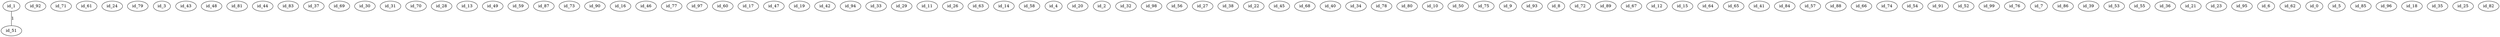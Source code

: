 graph GR{
id_1;
id_92;
id_71;
id_61;
id_24;
id_79;
id_3;
id_43;
id_48;
id_81;
id_44;
id_83;
id_37;
id_69;
id_30;
id_31;
id_70;
id_28;
id_13;
id_49;
id_59;
id_87;
id_73;
id_90;
id_16;
id_46;
id_77;
id_97;
id_60;
id_17;
id_47;
id_19;
id_42;
id_94;
id_33;
id_29;
id_11;
id_26;
id_63;
id_14;
id_58;
id_4;
id_20;
id_2;
id_51;
id_32;
id_98;
id_56;
id_27;
id_38;
id_22;
id_45;
id_68;
id_40;
id_34;
id_78;
id_80;
id_10;
id_50;
id_75;
id_9;
id_93;
id_8;
id_72;
id_89;
id_67;
id_12;
id_15;
id_64;
id_65;
id_41;
id_84;
id_57;
id_88;
id_66;
id_74;
id_54;
id_91;
id_52;
id_99;
id_76;
id_7;
id_86;
id_39;
id_53;
id_55;
id_36;
id_21;
id_23;
id_95;
id_6;
id_62;
id_0;
id_5;
id_85;
id_96;
id_18;
id_35;
id_25;
id_82;
id_1;
id_11;
id_1;
id_9;
id_1;
id_46;
id_1;
id_91;
id_1;
id_51;
id_1--id_51[label=1];
}